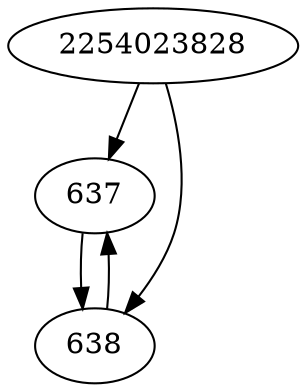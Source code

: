 strict digraph  {
2254023828;
637;
638;
2254023828 -> 637;
2254023828 -> 638;
637 -> 638;
638 -> 637;
}
